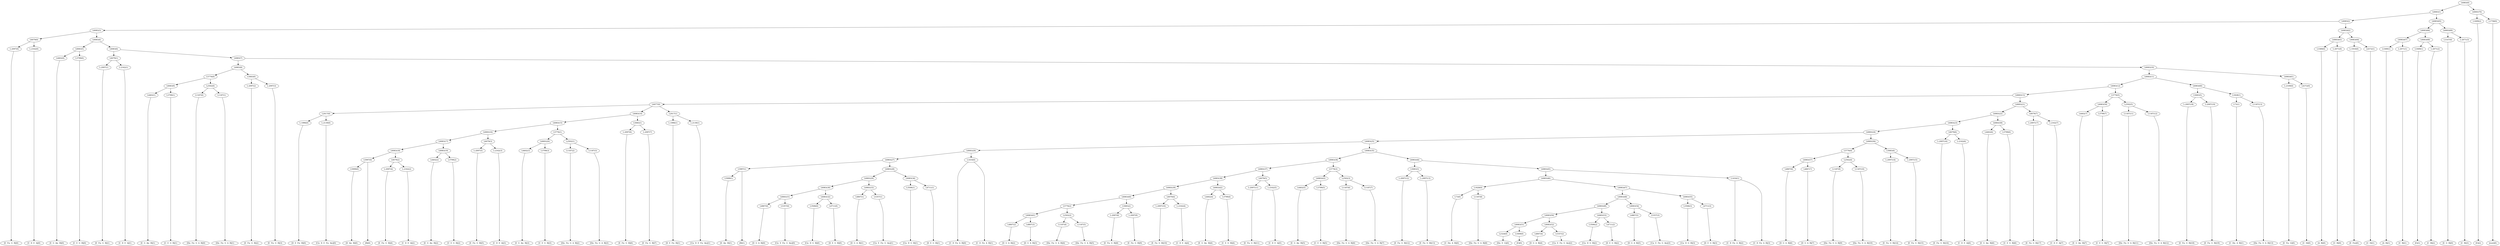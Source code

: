 digraph sample{
"L-2097(0)"->"[E  Fis  G  B](0)"
"L-2162(0)"->"[C  D  E  A](0)"
"L6079(0)"->"L-2097(0)"
"L6079(0)"->"L-2162(0)"
"L4402(0)"->"[E  G  Ais  B](0)"
"L3799(0)"->"[C  E  G  B](0)"
"L6083(5)"->"L4402(0)"
"L6083(5)"->"L3799(0)"
"L-2097(1)"->"[E  Fis  G  B](1)"
"L-2162(1)"->"[C  D  E  A](1)"
"L6079(1)"->"L-2097(1)"
"L6079(1)"->"L-2162(1)"
"L4402(1)"->"[E  G  Ais  B](1)"
"L3799(1)"->"[C  E  G  B](1)"
"L6083(9)"->"L4402(1)"
"L6083(9)"->"L3799(1)"
"L1187(0)"->"[Dis  Fis  G  A  B](0)"
"L1187(1)"->"[Dis  Fis  G  A  B](1)"
"L2502(0)"->"L1187(0)"
"L2502(0)"->"L1187(1)"
"L5776(0)"->"L6083(9)"
"L5776(0)"->"L2502(0)"
"L-2097(2)"->"[E  Fis  G  B](2)"
"L-2097(3)"->"[E  Fis  G  B](3)"
"L5083(0)"->"L-2097(2)"
"L5083(0)"->"L-2097(3)"
"L6083(8)"->"L5776(0)"
"L6083(8)"->"L5083(0)"
"L-1996(0)"->"[D  E  Fis  B](0)"
"L-2139(0)"->"[Cis  D  E  Fis  Ais](0)"
"L2017(0)"->"L-1996(0)"
"L2017(0)"->"L-2139(0)"
"L5999(0)"->"[D  Ais  B](0)"
"L5997(0)"->"L5999(0)"
"L5997(0)"->"[B](0)"
"L-2097(4)"->"[E  Fis  G  B](4)"
"L-2162(2)"->"[C  D  E  A](2)"
"L6079(2)"->"L-2097(4)"
"L6079(2)"->"L-2162(2)"
"L6083(18)"->"L5997(0)"
"L6083(18)"->"L6079(2)"
"L4402(2)"->"[E  G  Ais  B](2)"
"L3799(2)"->"[C  E  G  B](2)"
"L6083(19)"->"L4402(2)"
"L6083(19)"->"L3799(2)"
"L6083(17)"->"L6083(18)"
"L6083(17)"->"L6083(19)"
"L-2097(5)"->"[E  Fis  G  B](5)"
"L-2162(3)"->"[C  D  E  A](3)"
"L6079(3)"->"L-2097(5)"
"L6079(3)"->"L-2162(3)"
"L6083(16)"->"L6083(17)"
"L6083(16)"->"L6079(3)"
"L4402(3)"->"[E  G  Ais  B](3)"
"L3799(3)"->"[C  E  G  B](3)"
"L6083(20)"->"L4402(3)"
"L6083(20)"->"L3799(3)"
"L1187(2)"->"[Dis  Fis  G  A  B](2)"
"L1187(3)"->"[Dis  Fis  G  A  B](3)"
"L2502(1)"->"L1187(2)"
"L2502(1)"->"L1187(3)"
"L5776(1)"->"L6083(20)"
"L5776(1)"->"L2502(1)"
"L6083(15)"->"L6083(16)"
"L6083(15)"->"L5776(1)"
"L-2097(6)"->"[E  Fis  G  B](6)"
"L-2097(7)"->"[E  Fis  G  B](7)"
"L5083(1)"->"L-2097(6)"
"L5083(1)"->"L-2097(7)"
"L6083(14)"->"L6083(15)"
"L6083(14)"->"L5083(1)"
"L-1996(1)"->"[D  E  Fis  B](1)"
"L-2139(1)"->"[Cis  D  E  Fis  Ais](1)"
"L2017(1)"->"L-1996(1)"
"L2017(1)"->"L-2139(1)"
"L6077(0)"->"L2017(0)"
"L6077(0)"->"L6083(14)"
"L6077(0)"->"L2017(1)"
"L5999(1)"->"[D  Ais  B](1)"
"L5997(1)"->"L5999(1)"
"L5997(1)"->"[B](1)"
"L4807(0)"->"[D  G  A  B](0)"
"L5357(0)"->"[Cis  E  Fis  G  Ais](0)"
"L6083(31)"->"L4807(0)"
"L6083(31)"->"L5357(0)"
"L3506(0)"->"[Cis  D  G  B](0)"
"L4711(0)"->"[D  E  G  B](0)"
"L6083(32)"->"L3506(0)"
"L6083(32)"->"L4711(0)"
"L6083(30)"->"L6083(31)"
"L6083(30)"->"L6083(32)"
"L4807(1)"->"[D  G  A  B](1)"
"L5357(1)"->"[Cis  E  Fis  G  Ais](1)"
"L6083(33)"->"L4807(1)"
"L6083(33)"->"L5357(1)"
"L6083(29)"->"L6083(30)"
"L6083(29)"->"L6083(33)"
"L3506(1)"->"[Cis  D  G  B](1)"
"L4711(1)"->"[D  E  G  B](1)"
"L6083(34)"->"L3506(1)"
"L6083(34)"->"L4711(1)"
"L6083(28)"->"L6083(29)"
"L6083(28)"->"L6083(34)"
"L6083(27)"->"L5997(1)"
"L6083(27)"->"L6083(28)"
"L1416(0)"->"[C  D  Fis  A  B](0)"
"L1416(0)"->"[C  D  Fis  A  B](1)"
"L6083(26)"->"L6083(27)"
"L6083(26)"->"L1416(0)"
"L4807(2)"->"[D  G  A  B](2)"
"L4807(3)"->"[D  G  A  B](3)"
"L6083(41)"->"L4807(2)"
"L6083(41)"->"L4807(3)"
"L1187(4)"->"[Dis  Fis  G  A  B](4)"
"L1187(5)"->"[Dis  Fis  G  A  B](5)"
"L2502(2)"->"L1187(4)"
"L2502(2)"->"L1187(5)"
"L5776(2)"->"L6083(41)"
"L5776(2)"->"L2502(2)"
"L-2097(8)"->"[E  Fis  G  B](8)"
"L-2097(9)"->"[E  Fis  G  B](9)"
"L5083(2)"->"L-2097(8)"
"L5083(2)"->"L-2097(9)"
"L6083(40)"->"L5776(2)"
"L6083(40)"->"L5083(2)"
"L-2097(10)"->"[E  Fis  G  B](10)"
"L-2162(4)"->"[C  D  E  A](4)"
"L6079(4)"->"L-2097(10)"
"L6079(4)"->"L-2162(4)"
"L6083(39)"->"L6083(40)"
"L6083(39)"->"L6079(4)"
"L4402(4)"->"[E  G  Ais  B](4)"
"L3799(4)"->"[C  E  G  B](4)"
"L6083(42)"->"L4402(4)"
"L6083(42)"->"L3799(4)"
"L6083(38)"->"L6083(39)"
"L6083(38)"->"L6083(42)"
"L-2097(11)"->"[E  Fis  G  B](11)"
"L-2162(5)"->"[C  D  E  A](5)"
"L6079(5)"->"L-2097(11)"
"L6079(5)"->"L-2162(5)"
"L6083(37)"->"L6083(38)"
"L6083(37)"->"L6079(5)"
"L4402(5)"->"[E  G  Ais  B](5)"
"L3799(5)"->"[C  E  G  B](5)"
"L6083(43)"->"L4402(5)"
"L6083(43)"->"L3799(5)"
"L1187(6)"->"[Dis  Fis  G  A  B](6)"
"L1187(7)"->"[Dis  Fis  G  A  B](7)"
"L2502(3)"->"L1187(6)"
"L2502(3)"->"L1187(7)"
"L5776(3)"->"L6083(43)"
"L5776(3)"->"L2502(3)"
"L6083(36)"->"L6083(37)"
"L6083(36)"->"L5776(3)"
"L-2097(12)"->"[E  Fis  G  B](12)"
"L-2097(13)"->"[E  Fis  G  B](13)"
"L5083(3)"->"L-2097(12)"
"L5083(3)"->"L-2097(13)"
"L73(0)"->"[C  Dis  A  B](0)"
"L1187(8)"->"[Dis  Fis  G  A  B](8)"
"L1828(0)"->"L73(0)"
"L1828(0)"->"L1187(8)"
"L2324(0)"->"[Dis  E  G](0)"
"L1609(0)"->"[E](0)"
"L6083(51)"->"L2324(0)"
"L6083(51)"->"L1609(0)"
"L4807(4)"->"[D  G  A  B](4)"
"L5357(2)"->"[Cis  E  Fis  G  Ais](2)"
"L6083(52)"->"L4807(4)"
"L6083(52)"->"L5357(2)"
"L6083(50)"->"L6083(51)"
"L6083(50)"->"L6083(52)"
"L3506(2)"->"[Cis  D  G  B](2)"
"L4711(2)"->"[D  E  G  B](2)"
"L6083(53)"->"L3506(2)"
"L6083(53)"->"L4711(2)"
"L6083(49)"->"L6083(50)"
"L6083(49)"->"L6083(53)"
"L4807(5)"->"[D  G  A  B](5)"
"L5357(3)"->"[Cis  E  Fis  G  Ais](3)"
"L6083(54)"->"L4807(5)"
"L6083(54)"->"L5357(3)"
"L6083(48)"->"L6083(49)"
"L6083(48)"->"L6083(54)"
"L3506(3)"->"[Cis  D  G  B](3)"
"L4711(3)"->"[D  E  G  B](3)"
"L6083(55)"->"L3506(3)"
"L6083(55)"->"L4711(3)"
"L6083(47)"->"L6083(48)"
"L6083(47)"->"L6083(55)"
"L6083(46)"->"L1828(0)"
"L6083(46)"->"L6083(47)"
"L1416(1)"->"[C  D  Fis  A  B](2)"
"L1416(1)"->"[C  D  Fis  A  B](3)"
"L6083(45)"->"L6083(46)"
"L6083(45)"->"L1416(1)"
"L6083(44)"->"L5083(3)"
"L6083(44)"->"L6083(45)"
"L6083(35)"->"L6083(36)"
"L6083(35)"->"L6083(44)"
"L6083(25)"->"L6083(26)"
"L6083(25)"->"L6083(35)"
"L4807(6)"->"[D  G  A  B](6)"
"L4807(7)"->"[D  G  A  B](7)"
"L6083(57)"->"L4807(6)"
"L6083(57)"->"L4807(7)"
"L1187(9)"->"[Dis  Fis  G  A  B](9)"
"L1187(10)"->"[Dis  Fis  G  A  B](10)"
"L2502(4)"->"L1187(9)"
"L2502(4)"->"L1187(10)"
"L5776(4)"->"L6083(57)"
"L5776(4)"->"L2502(4)"
"L-2097(14)"->"[E  Fis  G  B](14)"
"L-2097(15)"->"[E  Fis  G  B](15)"
"L5083(4)"->"L-2097(14)"
"L5083(4)"->"L-2097(15)"
"L6083(56)"->"L5776(4)"
"L6083(56)"->"L5083(4)"
"L6083(24)"->"L6083(25)"
"L6083(24)"->"L6083(56)"
"L-2097(16)"->"[E  Fis  G  B](16)"
"L-2162(6)"->"[C  D  E  A](6)"
"L6079(6)"->"L-2097(16)"
"L6079(6)"->"L-2162(6)"
"L6083(23)"->"L6083(24)"
"L6083(23)"->"L6079(6)"
"L4402(6)"->"[E  G  Ais  B](6)"
"L3799(6)"->"[C  E  G  B](6)"
"L6083(58)"->"L4402(6)"
"L6083(58)"->"L3799(6)"
"L6083(22)"->"L6083(23)"
"L6083(22)"->"L6083(58)"
"L-2097(17)"->"[E  Fis  G  B](17)"
"L-2162(7)"->"[C  D  E  A](7)"
"L6079(7)"->"L-2097(17)"
"L6079(7)"->"L-2162(7)"
"L6083(21)"->"L6083(22)"
"L6083(21)"->"L6079(7)"
"L6083(13)"->"L6077(0)"
"L6083(13)"->"L6083(21)"
"L4402(7)"->"[E  G  Ais  B](7)"
"L3799(7)"->"[C  E  G  B](7)"
"L6083(59)"->"L4402(7)"
"L6083(59)"->"L3799(7)"
"L1187(11)"->"[Dis  Fis  G  A  B](11)"
"L1187(12)"->"[Dis  Fis  G  A  B](12)"
"L2502(5)"->"L1187(11)"
"L2502(5)"->"L1187(12)"
"L5776(5)"->"L6083(59)"
"L5776(5)"->"L2502(5)"
"L6083(12)"->"L6083(13)"
"L6083(12)"->"L5776(5)"
"L-2097(18)"->"[E  Fis  G  B](18)"
"L-2097(19)"->"[E  Fis  G  B](19)"
"L5083(5)"->"L-2097(18)"
"L5083(5)"->"L-2097(19)"
"L73(1)"->"[C  Dis  A  B](1)"
"L1187(13)"->"[Dis  Fis  G  A  B](13)"
"L1828(1)"->"L73(1)"
"L1828(1)"->"L1187(13)"
"L6083(60)"->"L5083(5)"
"L6083(60)"->"L1828(1)"
"L6083(11)"->"L6083(12)"
"L6083(11)"->"L6083(60)"
"L-2109(0)"->"[E  Fis  G](0)"
"L4372(0)"->"[C  D](0)"
"L6083(61)"->"L-2109(0)"
"L6083(61)"->"L4372(0)"
"L6083(10)"->"L6083(11)"
"L6083(10)"->"L6083(61)"
"L6083(7)"->"L6083(8)"
"L6083(7)"->"L6083(10)"
"L6083(6)"->"L6079(1)"
"L6083(6)"->"L6083(7)"
"L6083(4)"->"L6083(5)"
"L6083(4)"->"L6083(6)"
"L6083(3)"->"L6079(0)"
"L6083(3)"->"L6083(4)"
"L3389(0)"->"[A  B](0)"
"L-2071(0)"->"[C  B](0)"
"L6083(63)"->"L3389(0)"
"L6083(63)"->"L-2071(0)"
"L-1910(0)"->"[E  Fis](0)"
"L4372(1)"->"[C  D](1)"
"L6083(64)"->"L-1910(0)"
"L6083(64)"->"L4372(1)"
"L6083(62)"->"L6083(63)"
"L6083(62)"->"L6083(64)"
"L6083(2)"->"L6083(3)"
"L6083(2)"->"L6083(62)"
"L3389(1)"->"[A  B](1)"
"L-2071(1)"->"[C  B](1)"
"L6083(67)"->"L3389(1)"
"L6083(67)"->"L-2071(1)"
"L1609(1)"->"[E](1)"
"L-2071(2)"->"[C  B](2)"
"L6083(68)"->"L1609(1)"
"L6083(68)"->"L-2071(2)"
"L6083(66)"->"L6083(67)"
"L6083(66)"->"L6083(68)"
"L3147(0)"->"[E  G  B](0)"
"L-2071(3)"->"[C  B](3)"
"L6083(69)"->"L3147(0)"
"L6083(69)"->"L-2071(3)"
"L6083(65)"->"L6083(66)"
"L6083(65)"->"L6083(69)"
"L6083(1)"->"L6083(2)"
"L6083(1)"->"L6083(65)"
"L1609(2)"->"[E](2)"
"L1758(0)"->"[rest](0)"
"L6083(70)"->"L1609(2)"
"L6083(70)"->"L1758(0)"
"L6083(0)"->"L6083(1)"
"L6083(0)"->"L6083(70)"
{rank = min; "L6083(0)"}
{rank = same; "L6083(1)"; "L6083(70)";}
{rank = same; "L6083(2)"; "L6083(65)"; "L1609(2)"; "L1758(0)";}
{rank = same; "L6083(3)"; "L6083(62)"; "L6083(66)"; "L6083(69)";}
{rank = same; "L6079(0)"; "L6083(4)"; "L6083(63)"; "L6083(64)"; "L6083(67)"; "L6083(68)"; "L3147(0)"; "L-2071(3)";}
{rank = same; "L-2097(0)"; "L-2162(0)"; "L6083(5)"; "L6083(6)"; "L3389(0)"; "L-2071(0)"; "L-1910(0)"; "L4372(1)"; "L3389(1)"; "L-2071(1)"; "L1609(1)"; "L-2071(2)";}
{rank = same; "L4402(0)"; "L3799(0)"; "L6079(1)"; "L6083(7)";}
{rank = same; "L-2097(1)"; "L-2162(1)"; "L6083(8)"; "L6083(10)";}
{rank = same; "L5776(0)"; "L5083(0)"; "L6083(11)"; "L6083(61)";}
{rank = same; "L6083(9)"; "L2502(0)"; "L-2097(2)"; "L-2097(3)"; "L6083(12)"; "L6083(60)"; "L-2109(0)"; "L4372(0)";}
{rank = same; "L4402(1)"; "L3799(1)"; "L1187(0)"; "L1187(1)"; "L6083(13)"; "L5776(5)"; "L5083(5)"; "L1828(1)";}
{rank = same; "L6077(0)"; "L6083(21)"; "L6083(59)"; "L2502(5)"; "L-2097(18)"; "L-2097(19)"; "L73(1)"; "L1187(13)";}
{rank = same; "L2017(0)"; "L6083(14)"; "L2017(1)"; "L6083(22)"; "L6079(7)"; "L4402(7)"; "L3799(7)"; "L1187(11)"; "L1187(12)";}
{rank = same; "L-1996(0)"; "L-2139(0)"; "L6083(15)"; "L5083(1)"; "L-1996(1)"; "L-2139(1)"; "L6083(23)"; "L6083(58)"; "L-2097(17)"; "L-2162(7)";}
{rank = same; "L6083(16)"; "L5776(1)"; "L-2097(6)"; "L-2097(7)"; "L6083(24)"; "L6079(6)"; "L4402(6)"; "L3799(6)";}
{rank = same; "L6083(17)"; "L6079(3)"; "L6083(20)"; "L2502(1)"; "L6083(25)"; "L6083(56)"; "L-2097(16)"; "L-2162(6)";}
{rank = same; "L6083(18)"; "L6083(19)"; "L-2097(5)"; "L-2162(3)"; "L4402(3)"; "L3799(3)"; "L1187(2)"; "L1187(3)"; "L6083(26)"; "L6083(35)"; "L5776(4)"; "L5083(4)";}
{rank = same; "L5997(0)"; "L6079(2)"; "L4402(2)"; "L3799(2)"; "L6083(27)"; "L1416(0)"; "L6083(36)"; "L6083(44)"; "L6083(57)"; "L2502(4)"; "L-2097(14)"; "L-2097(15)";}
{rank = same; "L5999(0)"; "L-2097(4)"; "L-2162(2)"; "L5997(1)"; "L6083(28)"; "L6083(37)"; "L5776(3)"; "L5083(3)"; "L6083(45)"; "L4807(6)"; "L4807(7)"; "L1187(9)"; "L1187(10)";}
{rank = same; "L5999(1)"; "L6083(29)"; "L6083(34)"; "L6083(38)"; "L6079(5)"; "L6083(43)"; "L2502(3)"; "L-2097(12)"; "L-2097(13)"; "L6083(46)"; "L1416(1)";}
{rank = same; "L6083(30)"; "L6083(33)"; "L3506(1)"; "L4711(1)"; "L6083(39)"; "L6083(42)"; "L-2097(11)"; "L-2162(5)"; "L4402(5)"; "L3799(5)"; "L1187(6)"; "L1187(7)"; "L1828(0)"; "L6083(47)";}
{rank = same; "L6083(31)"; "L6083(32)"; "L4807(1)"; "L5357(1)"; "L6083(40)"; "L6079(4)"; "L4402(4)"; "L3799(4)"; "L73(0)"; "L1187(8)"; "L6083(48)"; "L6083(55)";}
{rank = same; "L4807(0)"; "L5357(0)"; "L3506(0)"; "L4711(0)"; "L5776(2)"; "L5083(2)"; "L-2097(10)"; "L-2162(4)"; "L6083(49)"; "L6083(54)"; "L3506(3)"; "L4711(3)";}
{rank = same; "L6083(41)"; "L2502(2)"; "L-2097(8)"; "L-2097(9)"; "L6083(50)"; "L6083(53)"; "L4807(5)"; "L5357(3)";}
{rank = same; "L4807(2)"; "L4807(3)"; "L1187(4)"; "L1187(5)"; "L6083(51)"; "L6083(52)"; "L3506(2)"; "L4711(2)";}
{rank = same; "L2324(0)"; "L1609(0)"; "L4807(4)"; "L5357(2)";}
{rank = max; "[A  B](0)"; "[A  B](1)"; "[B](0)"; "[B](1)"; "[C  B](0)"; "[C  B](1)"; "[C  B](2)"; "[C  B](3)"; "[C  D  E  A](0)"; "[C  D  E  A](1)"; "[C  D  E  A](2)"; "[C  D  E  A](3)"; "[C  D  E  A](4)"; "[C  D  E  A](5)"; "[C  D  E  A](6)"; "[C  D  E  A](7)"; "[C  D  Fis  A  B](0)"; "[C  D  Fis  A  B](1)"; "[C  D  Fis  A  B](2)"; "[C  D  Fis  A  B](3)"; "[C  D](0)"; "[C  D](1)"; "[C  Dis  A  B](0)"; "[C  Dis  A  B](1)"; "[C  E  G  B](0)"; "[C  E  G  B](1)"; "[C  E  G  B](2)"; "[C  E  G  B](3)"; "[C  E  G  B](4)"; "[C  E  G  B](5)"; "[C  E  G  B](6)"; "[C  E  G  B](7)"; "[Cis  D  E  Fis  Ais](0)"; "[Cis  D  E  Fis  Ais](1)"; "[Cis  D  G  B](0)"; "[Cis  D  G  B](1)"; "[Cis  D  G  B](2)"; "[Cis  D  G  B](3)"; "[Cis  E  Fis  G  Ais](0)"; "[Cis  E  Fis  G  Ais](1)"; "[Cis  E  Fis  G  Ais](2)"; "[Cis  E  Fis  G  Ais](3)"; "[D  Ais  B](0)"; "[D  Ais  B](1)"; "[D  E  Fis  B](0)"; "[D  E  Fis  B](1)"; "[D  E  G  B](0)"; "[D  E  G  B](1)"; "[D  E  G  B](2)"; "[D  E  G  B](3)"; "[D  G  A  B](0)"; "[D  G  A  B](1)"; "[D  G  A  B](2)"; "[D  G  A  B](3)"; "[D  G  A  B](4)"; "[D  G  A  B](5)"; "[D  G  A  B](6)"; "[D  G  A  B](7)"; "[Dis  E  G](0)"; "[Dis  Fis  G  A  B](0)"; "[Dis  Fis  G  A  B](1)"; "[Dis  Fis  G  A  B](10)"; "[Dis  Fis  G  A  B](11)"; "[Dis  Fis  G  A  B](12)"; "[Dis  Fis  G  A  B](13)"; "[Dis  Fis  G  A  B](2)"; "[Dis  Fis  G  A  B](3)"; "[Dis  Fis  G  A  B](4)"; "[Dis  Fis  G  A  B](5)"; "[Dis  Fis  G  A  B](6)"; "[Dis  Fis  G  A  B](7)"; "[Dis  Fis  G  A  B](8)"; "[Dis  Fis  G  A  B](9)"; "[E  Fis  G  B](0)"; "[E  Fis  G  B](1)"; "[E  Fis  G  B](10)"; "[E  Fis  G  B](11)"; "[E  Fis  G  B](12)"; "[E  Fis  G  B](13)"; "[E  Fis  G  B](14)"; "[E  Fis  G  B](15)"; "[E  Fis  G  B](16)"; "[E  Fis  G  B](17)"; "[E  Fis  G  B](18)"; "[E  Fis  G  B](19)"; "[E  Fis  G  B](2)"; "[E  Fis  G  B](3)"; "[E  Fis  G  B](4)"; "[E  Fis  G  B](5)"; "[E  Fis  G  B](6)"; "[E  Fis  G  B](7)"; "[E  Fis  G  B](8)"; "[E  Fis  G  B](9)"; "[E  Fis  G](0)"; "[E  Fis](0)"; "[E  G  Ais  B](0)"; "[E  G  Ais  B](1)"; "[E  G  Ais  B](2)"; "[E  G  Ais  B](3)"; "[E  G  Ais  B](4)"; "[E  G  Ais  B](5)"; "[E  G  Ais  B](6)"; "[E  G  Ais  B](7)"; "[E  G  B](0)"; "[E](0)"; "[E](1)"; "[E](2)"; "[rest](0)";}
}